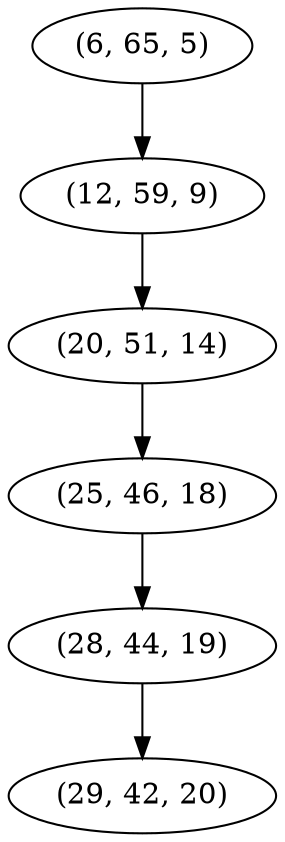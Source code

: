 digraph tree {
    "(6, 65, 5)";
    "(12, 59, 9)";
    "(20, 51, 14)";
    "(25, 46, 18)";
    "(28, 44, 19)";
    "(29, 42, 20)";
    "(6, 65, 5)" -> "(12, 59, 9)";
    "(12, 59, 9)" -> "(20, 51, 14)";
    "(20, 51, 14)" -> "(25, 46, 18)";
    "(25, 46, 18)" -> "(28, 44, 19)";
    "(28, 44, 19)" -> "(29, 42, 20)";
}
